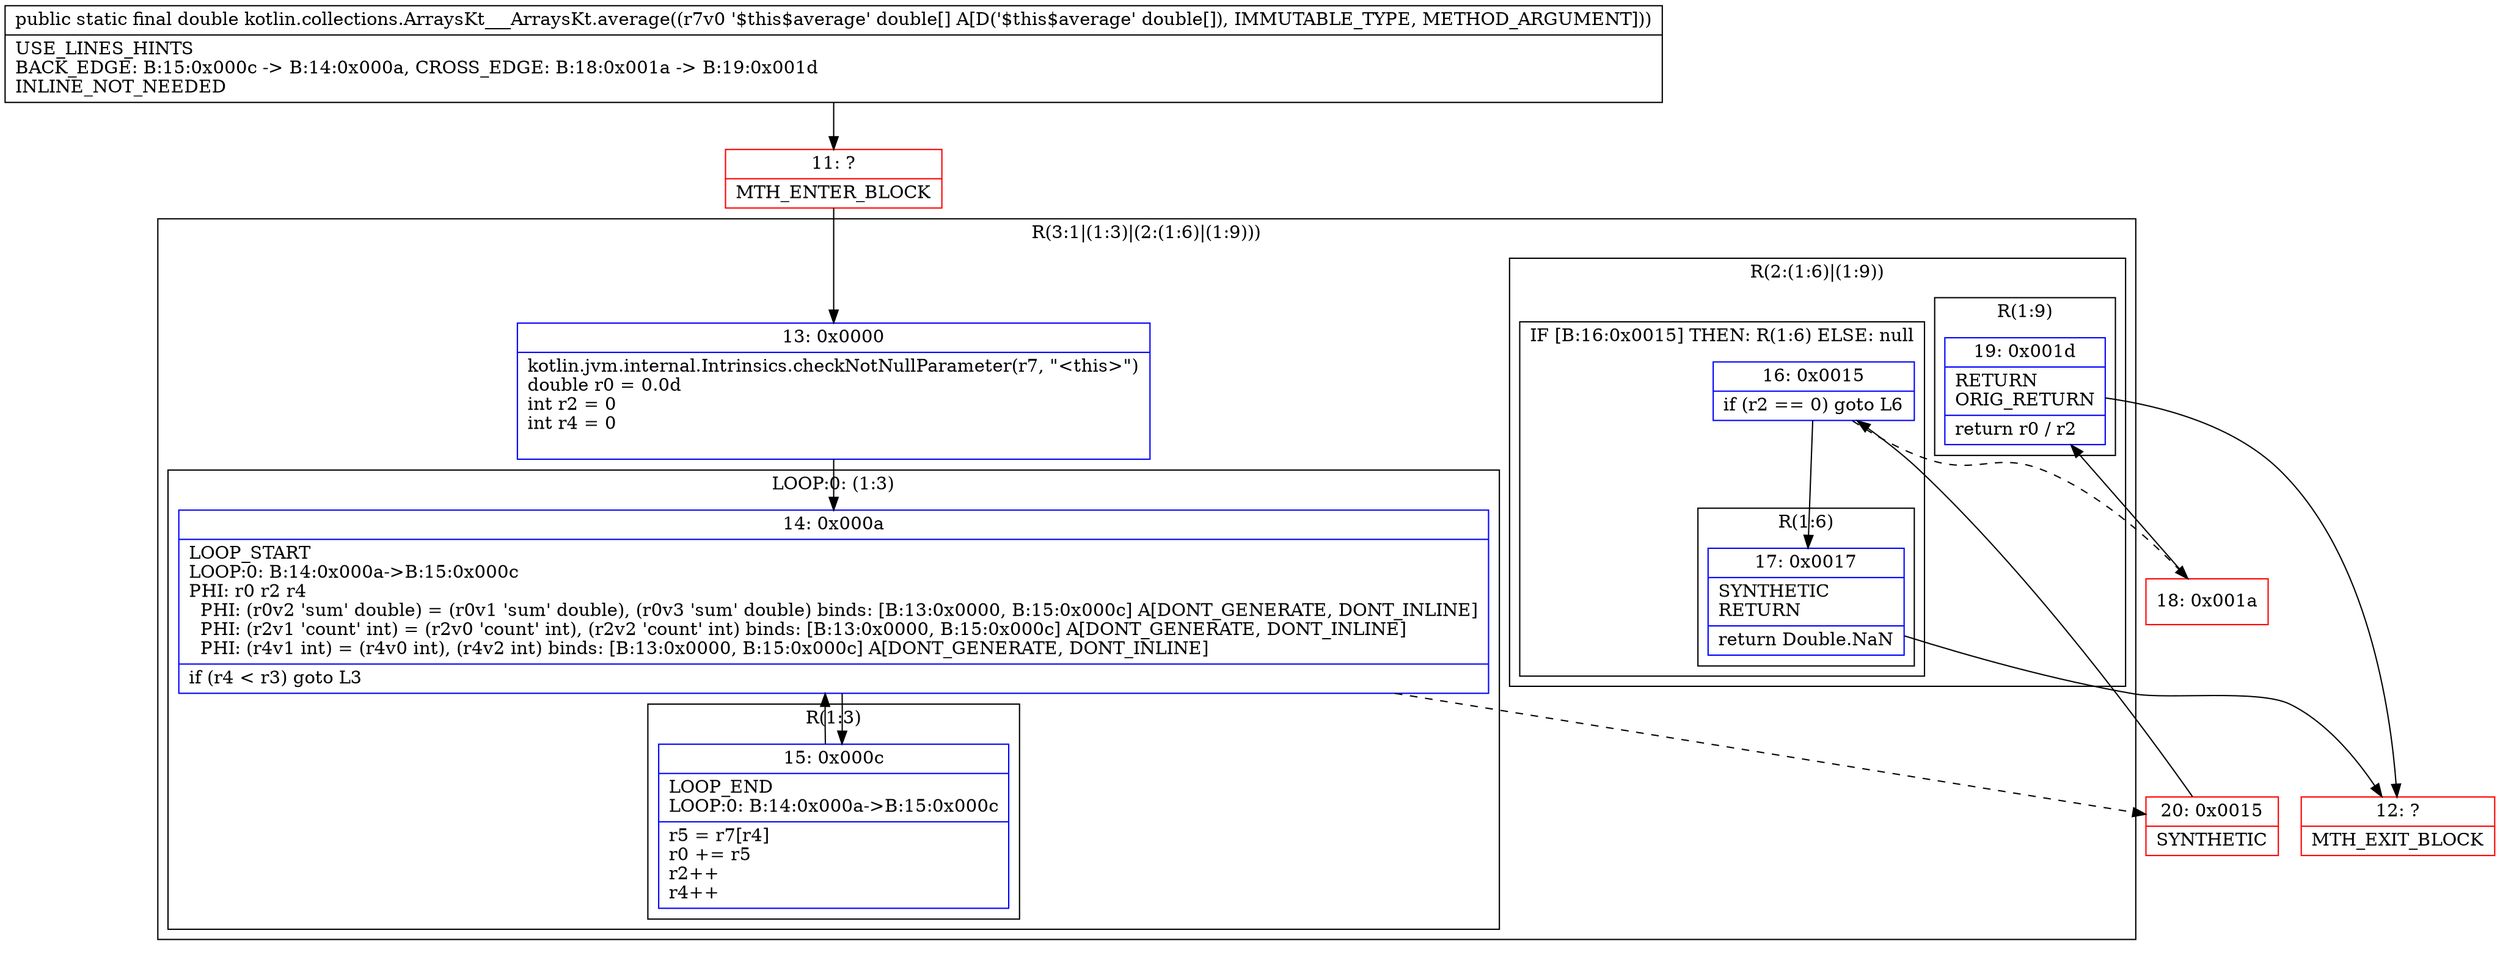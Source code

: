digraph "CFG forkotlin.collections.ArraysKt___ArraysKt.average([D)D" {
subgraph cluster_Region_1140710831 {
label = "R(3:1|(1:3)|(2:(1:6)|(1:9)))";
node [shape=record,color=blue];
Node_13 [shape=record,label="{13\:\ 0x0000|kotlin.jvm.internal.Intrinsics.checkNotNullParameter(r7, \"\<this\>\")\ldouble r0 = 0.0d\lint r2 = 0\lint r4 = 0\l\l}"];
subgraph cluster_LoopRegion_513663718 {
label = "LOOP:0: (1:3)";
node [shape=record,color=blue];
Node_14 [shape=record,label="{14\:\ 0x000a|LOOP_START\lLOOP:0: B:14:0x000a\-\>B:15:0x000c\lPHI: r0 r2 r4 \l  PHI: (r0v2 'sum' double) = (r0v1 'sum' double), (r0v3 'sum' double) binds: [B:13:0x0000, B:15:0x000c] A[DONT_GENERATE, DONT_INLINE]\l  PHI: (r2v1 'count' int) = (r2v0 'count' int), (r2v2 'count' int) binds: [B:13:0x0000, B:15:0x000c] A[DONT_GENERATE, DONT_INLINE]\l  PHI: (r4v1 int) = (r4v0 int), (r4v2 int) binds: [B:13:0x0000, B:15:0x000c] A[DONT_GENERATE, DONT_INLINE]\l|if (r4 \< r3) goto L3\l}"];
subgraph cluster_Region_702464394 {
label = "R(1:3)";
node [shape=record,color=blue];
Node_15 [shape=record,label="{15\:\ 0x000c|LOOP_END\lLOOP:0: B:14:0x000a\-\>B:15:0x000c\l|r5 = r7[r4]\lr0 += r5\lr2++\lr4++\l}"];
}
}
subgraph cluster_Region_12797529 {
label = "R(2:(1:6)|(1:9))";
node [shape=record,color=blue];
subgraph cluster_IfRegion_1300981458 {
label = "IF [B:16:0x0015] THEN: R(1:6) ELSE: null";
node [shape=record,color=blue];
Node_16 [shape=record,label="{16\:\ 0x0015|if (r2 == 0) goto L6\l}"];
subgraph cluster_Region_833729279 {
label = "R(1:6)";
node [shape=record,color=blue];
Node_17 [shape=record,label="{17\:\ 0x0017|SYNTHETIC\lRETURN\l|return Double.NaN\l}"];
}
}
subgraph cluster_Region_1630715076 {
label = "R(1:9)";
node [shape=record,color=blue];
Node_19 [shape=record,label="{19\:\ 0x001d|RETURN\lORIG_RETURN\l|return r0 \/ r2\l}"];
}
}
}
Node_11 [shape=record,color=red,label="{11\:\ ?|MTH_ENTER_BLOCK\l}"];
Node_20 [shape=record,color=red,label="{20\:\ 0x0015|SYNTHETIC\l}"];
Node_12 [shape=record,color=red,label="{12\:\ ?|MTH_EXIT_BLOCK\l}"];
Node_18 [shape=record,color=red,label="{18\:\ 0x001a}"];
MethodNode[shape=record,label="{public static final double kotlin.collections.ArraysKt___ArraysKt.average((r7v0 '$this$average' double[] A[D('$this$average' double[]), IMMUTABLE_TYPE, METHOD_ARGUMENT]))  | USE_LINES_HINTS\lBACK_EDGE: B:15:0x000c \-\> B:14:0x000a, CROSS_EDGE: B:18:0x001a \-\> B:19:0x001d\lINLINE_NOT_NEEDED\l}"];
MethodNode -> Node_11;Node_13 -> Node_14;
Node_14 -> Node_15;
Node_14 -> Node_20[style=dashed];
Node_15 -> Node_14;
Node_16 -> Node_17;
Node_16 -> Node_18[style=dashed];
Node_17 -> Node_12;
Node_19 -> Node_12;
Node_11 -> Node_13;
Node_20 -> Node_16;
Node_18 -> Node_19;
}

